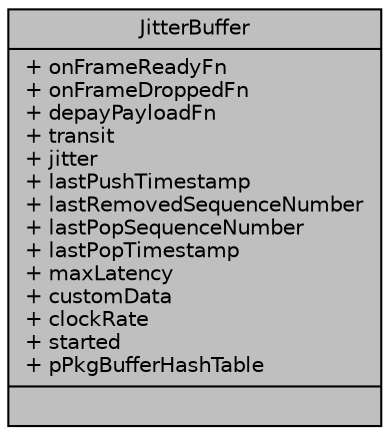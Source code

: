digraph "JitterBuffer"
{
 // LATEX_PDF_SIZE
  edge [fontname="Helvetica",fontsize="10",labelfontname="Helvetica",labelfontsize="10"];
  node [fontname="Helvetica",fontsize="10",shape=record];
  Node1 [label="{JitterBuffer\n|+ onFrameReadyFn\l+ onFrameDroppedFn\l+ depayPayloadFn\l+ transit\l+ jitter\l+ lastPushTimestamp\l+ lastRemovedSequenceNumber\l+ lastPopSequenceNumber\l+ lastPopTimestamp\l+ maxLatency\l+ customData\l+ clockRate\l+ started\l+ pPkgBufferHashTable\l|}",height=0.2,width=0.4,color="black", fillcolor="grey75", style="filled", fontcolor="black",tooltip=" "];
}
